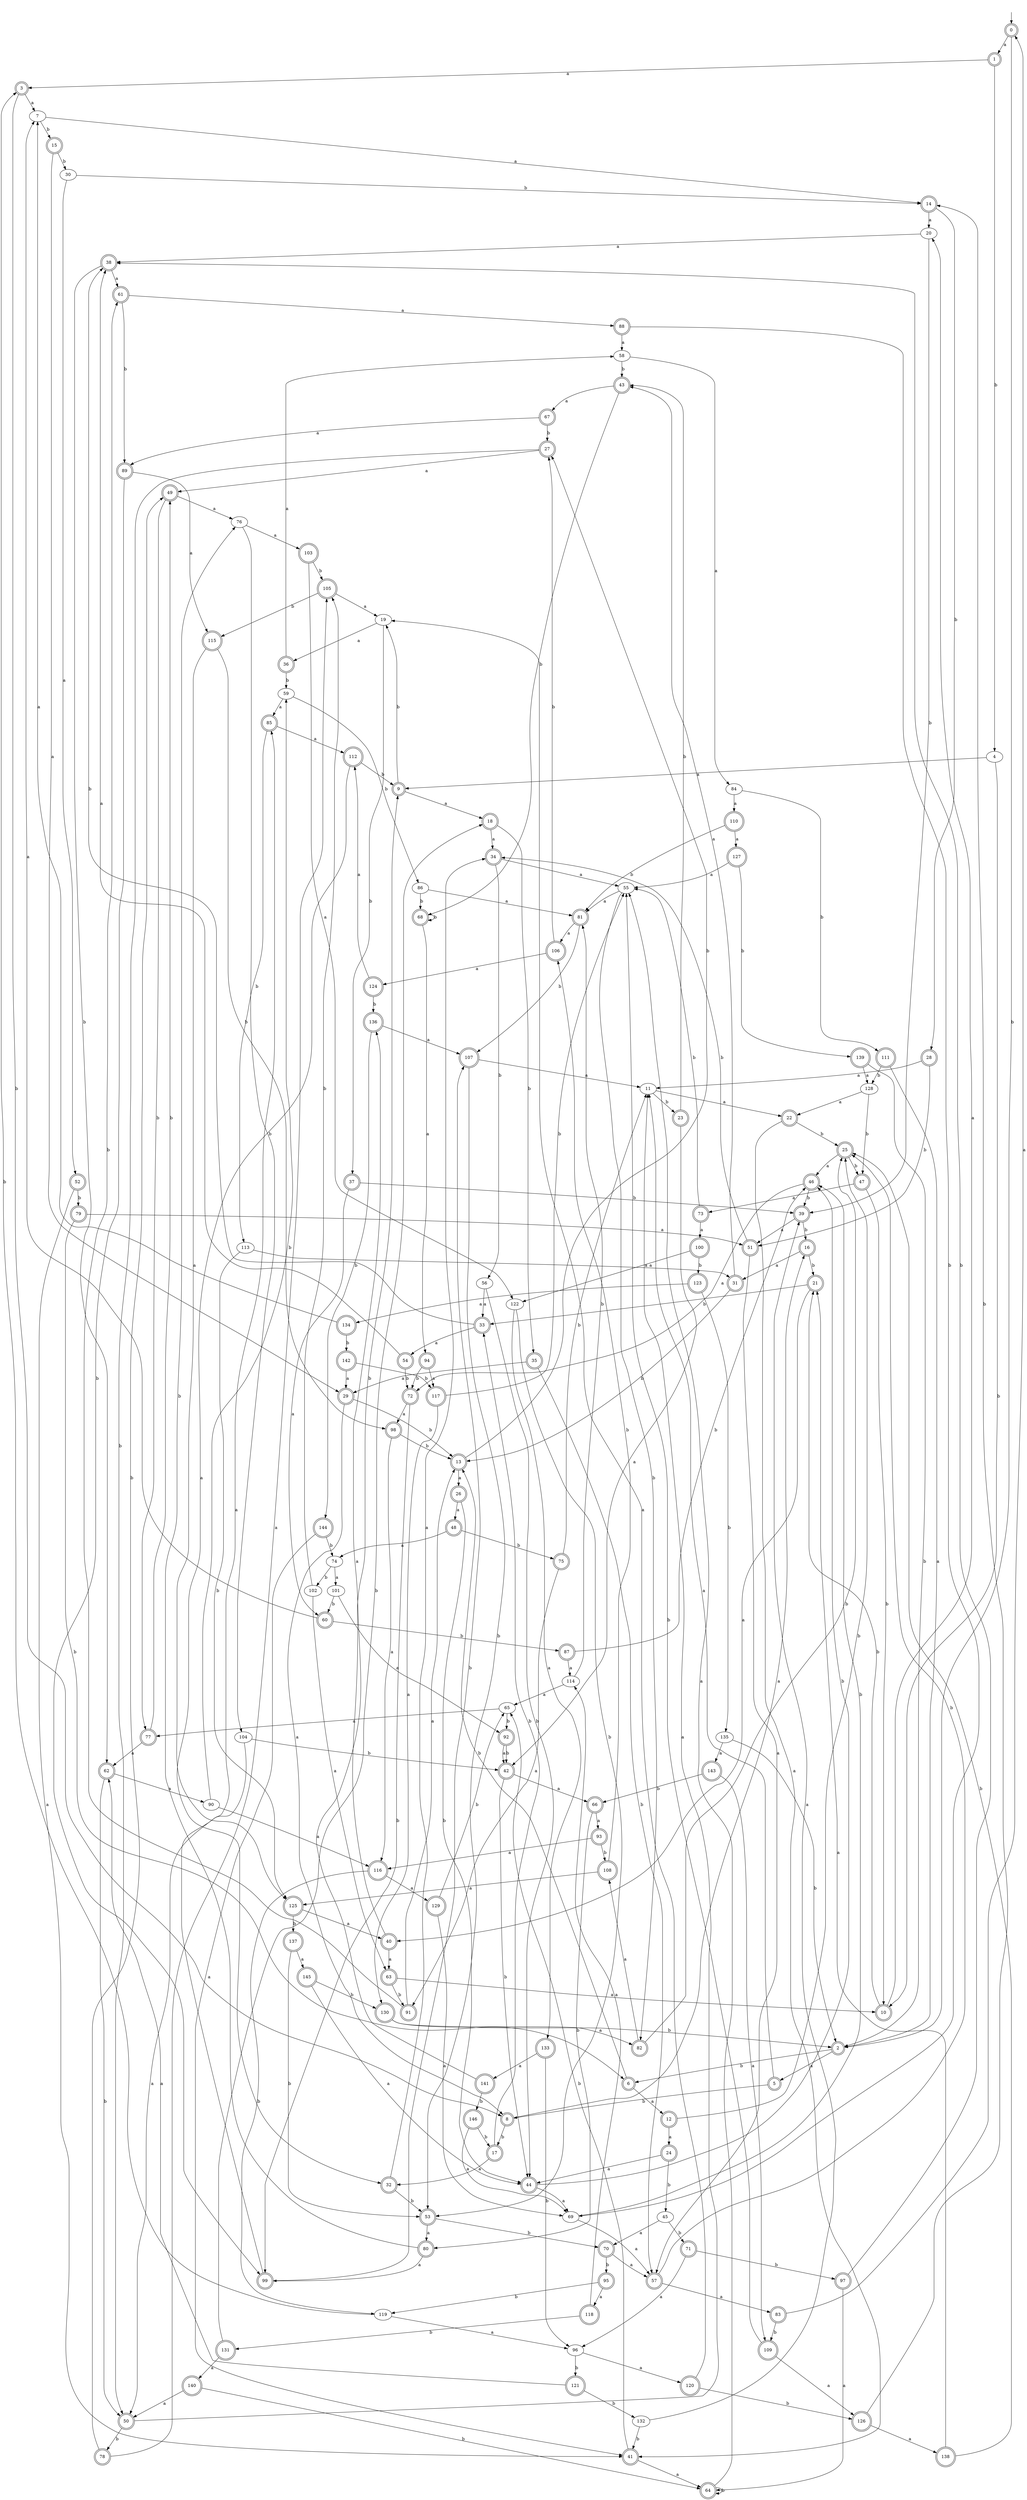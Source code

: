 digraph RandomDFA {
  __start0 [label="", shape=none];
  __start0 -> 0 [label=""];
  0 [shape=circle] [shape=doublecircle]
  0 -> 1 [label="a"]
  0 -> 2 [label="b"]
  1 [shape=doublecircle]
  1 -> 3 [label="a"]
  1 -> 4 [label="b"]
  2 [shape=doublecircle]
  2 -> 5 [label="a"]
  2 -> 6 [label="b"]
  3 [shape=doublecircle]
  3 -> 7 [label="a"]
  3 -> 8 [label="b"]
  4
  4 -> 9 [label="a"]
  4 -> 10 [label="b"]
  5 [shape=doublecircle]
  5 -> 11 [label="a"]
  5 -> 8 [label="b"]
  6 [shape=doublecircle]
  6 -> 12 [label="a"]
  6 -> 13 [label="b"]
  7
  7 -> 14 [label="a"]
  7 -> 15 [label="b"]
  8 [shape=doublecircle]
  8 -> 16 [label="a"]
  8 -> 17 [label="b"]
  9 [shape=doublecircle]
  9 -> 18 [label="a"]
  9 -> 19 [label="b"]
  10 [shape=doublecircle]
  10 -> 20 [label="a"]
  10 -> 21 [label="b"]
  11
  11 -> 22 [label="a"]
  11 -> 23 [label="b"]
  12 [shape=doublecircle]
  12 -> 24 [label="a"]
  12 -> 25 [label="b"]
  13 [shape=doublecircle]
  13 -> 26 [label="a"]
  13 -> 27 [label="b"]
  14 [shape=doublecircle]
  14 -> 20 [label="a"]
  14 -> 28 [label="b"]
  15 [shape=doublecircle]
  15 -> 29 [label="a"]
  15 -> 30 [label="b"]
  16 [shape=doublecircle]
  16 -> 31 [label="a"]
  16 -> 21 [label="b"]
  17 [shape=doublecircle]
  17 -> 32 [label="a"]
  17 -> 33 [label="b"]
  18 [shape=doublecircle]
  18 -> 34 [label="a"]
  18 -> 35 [label="b"]
  19
  19 -> 36 [label="a"]
  19 -> 37 [label="b"]
  20
  20 -> 38 [label="a"]
  20 -> 39 [label="b"]
  21 [shape=doublecircle]
  21 -> 40 [label="a"]
  21 -> 33 [label="b"]
  22 [shape=doublecircle]
  22 -> 41 [label="a"]
  22 -> 25 [label="b"]
  23 [shape=doublecircle]
  23 -> 42 [label="a"]
  23 -> 43 [label="b"]
  24 [shape=doublecircle]
  24 -> 44 [label="a"]
  24 -> 45 [label="b"]
  25 [shape=doublecircle]
  25 -> 46 [label="a"]
  25 -> 47 [label="b"]
  26 [shape=doublecircle]
  26 -> 48 [label="a"]
  26 -> 44 [label="b"]
  27 [shape=doublecircle]
  27 -> 49 [label="a"]
  27 -> 50 [label="b"]
  28 [shape=doublecircle]
  28 -> 11 [label="a"]
  28 -> 51 [label="b"]
  29 [shape=doublecircle]
  29 -> 8 [label="a"]
  29 -> 13 [label="b"]
  30
  30 -> 52 [label="a"]
  30 -> 14 [label="b"]
  31 [shape=doublecircle]
  31 -> 43 [label="a"]
  31 -> 13 [label="b"]
  32 [shape=doublecircle]
  32 -> 34 [label="a"]
  32 -> 53 [label="b"]
  33 [shape=doublecircle]
  33 -> 54 [label="a"]
  33 -> 38 [label="b"]
  34 [shape=doublecircle]
  34 -> 55 [label="a"]
  34 -> 56 [label="b"]
  35 [shape=doublecircle]
  35 -> 29 [label="a"]
  35 -> 57 [label="b"]
  36 [shape=doublecircle]
  36 -> 58 [label="a"]
  36 -> 59 [label="b"]
  37 [shape=doublecircle]
  37 -> 60 [label="a"]
  37 -> 39 [label="b"]
  38 [shape=doublecircle]
  38 -> 61 [label="a"]
  38 -> 62 [label="b"]
  39 [shape=doublecircle]
  39 -> 51 [label="a"]
  39 -> 16 [label="b"]
  40 [shape=doublecircle]
  40 -> 63 [label="a"]
  40 -> 9 [label="b"]
  41 [shape=doublecircle]
  41 -> 64 [label="a"]
  41 -> 65 [label="b"]
  42 [shape=doublecircle]
  42 -> 66 [label="a"]
  42 -> 44 [label="b"]
  43 [shape=doublecircle]
  43 -> 67 [label="a"]
  43 -> 68 [label="b"]
  44 [shape=doublecircle]
  44 -> 69 [label="a"]
  44 -> 46 [label="b"]
  45
  45 -> 70 [label="a"]
  45 -> 71 [label="b"]
  46 [shape=doublecircle]
  46 -> 72 [label="a"]
  46 -> 39 [label="b"]
  47 [shape=doublecircle]
  47 -> 73 [label="a"]
  47 -> 10 [label="b"]
  48 [shape=doublecircle]
  48 -> 74 [label="a"]
  48 -> 75 [label="b"]
  49 [shape=doublecircle]
  49 -> 76 [label="a"]
  49 -> 77 [label="b"]
  50 [shape=doublecircle]
  50 -> 11 [label="a"]
  50 -> 78 [label="b"]
  51 [shape=doublecircle]
  51 -> 57 [label="a"]
  51 -> 34 [label="b"]
  52 [shape=doublecircle]
  52 -> 41 [label="a"]
  52 -> 79 [label="b"]
  53 [shape=doublecircle]
  53 -> 80 [label="a"]
  53 -> 70 [label="b"]
  54 [shape=doublecircle]
  54 -> 38 [label="a"]
  54 -> 72 [label="b"]
  55
  55 -> 81 [label="a"]
  55 -> 82 [label="b"]
  56
  56 -> 33 [label="a"]
  56 -> 44 [label="b"]
  57 [shape=doublecircle]
  57 -> 83 [label="a"]
  57 -> 25 [label="b"]
  58
  58 -> 84 [label="a"]
  58 -> 43 [label="b"]
  59
  59 -> 85 [label="a"]
  59 -> 86 [label="b"]
  60 [shape=doublecircle]
  60 -> 7 [label="a"]
  60 -> 87 [label="b"]
  61 [shape=doublecircle]
  61 -> 88 [label="a"]
  61 -> 89 [label="b"]
  62 [shape=doublecircle]
  62 -> 90 [label="a"]
  62 -> 50 [label="b"]
  63 [shape=doublecircle]
  63 -> 10 [label="a"]
  63 -> 91 [label="b"]
  64 [shape=doublecircle]
  64 -> 55 [label="a"]
  64 -> 64 [label="b"]
  65
  65 -> 77 [label="a"]
  65 -> 92 [label="b"]
  66 [shape=doublecircle]
  66 -> 93 [label="a"]
  66 -> 80 [label="b"]
  67 [shape=doublecircle]
  67 -> 89 [label="a"]
  67 -> 27 [label="b"]
  68 [shape=doublecircle]
  68 -> 94 [label="a"]
  68 -> 68 [label="b"]
  69
  69 -> 57 [label="a"]
  69 -> 46 [label="b"]
  70 [shape=doublecircle]
  70 -> 57 [label="a"]
  70 -> 95 [label="b"]
  71 [shape=doublecircle]
  71 -> 96 [label="a"]
  71 -> 97 [label="b"]
  72 [shape=doublecircle]
  72 -> 98 [label="a"]
  72 -> 99 [label="b"]
  73 [shape=doublecircle]
  73 -> 100 [label="a"]
  73 -> 55 [label="b"]
  74
  74 -> 101 [label="a"]
  74 -> 102 [label="b"]
  75 [shape=doublecircle]
  75 -> 91 [label="a"]
  75 -> 11 [label="b"]
  76
  76 -> 103 [label="a"]
  76 -> 104 [label="b"]
  77 [shape=doublecircle]
  77 -> 62 [label="a"]
  77 -> 49 [label="b"]
  78 [shape=doublecircle]
  78 -> 105 [label="a"]
  78 -> 49 [label="b"]
  79 [shape=doublecircle]
  79 -> 51 [label="a"]
  79 -> 6 [label="b"]
  80 [shape=doublecircle]
  80 -> 99 [label="a"]
  80 -> 76 [label="b"]
  81 [shape=doublecircle]
  81 -> 106 [label="a"]
  81 -> 107 [label="b"]
  82 [shape=doublecircle]
  82 -> 108 [label="a"]
  82 -> 25 [label="b"]
  83 [shape=doublecircle]
  83 -> 0 [label="a"]
  83 -> 109 [label="b"]
  84
  84 -> 110 [label="a"]
  84 -> 111 [label="b"]
  85 [shape=doublecircle]
  85 -> 112 [label="a"]
  85 -> 113 [label="b"]
  86
  86 -> 81 [label="a"]
  86 -> 68 [label="b"]
  87 [shape=doublecircle]
  87 -> 114 [label="a"]
  87 -> 46 [label="b"]
  88 [shape=doublecircle]
  88 -> 58 [label="a"]
  88 -> 69 [label="b"]
  89 [shape=doublecircle]
  89 -> 115 [label="a"]
  89 -> 99 [label="b"]
  90
  90 -> 116 [label="a"]
  90 -> 59 [label="b"]
  91 [shape=doublecircle]
  91 -> 13 [label="a"]
  91 -> 61 [label="b"]
  92 [shape=doublecircle]
  92 -> 42 [label="a"]
  92 -> 42 [label="b"]
  93 [shape=doublecircle]
  93 -> 116 [label="a"]
  93 -> 108 [label="b"]
  94 [shape=doublecircle]
  94 -> 117 [label="a"]
  94 -> 72 [label="b"]
  95 [shape=doublecircle]
  95 -> 118 [label="a"]
  95 -> 119 [label="b"]
  96
  96 -> 120 [label="a"]
  96 -> 121 [label="b"]
  97 [shape=doublecircle]
  97 -> 64 [label="a"]
  97 -> 38 [label="b"]
  98 [shape=doublecircle]
  98 -> 116 [label="a"]
  98 -> 13 [label="b"]
  99 [shape=doublecircle]
  99 -> 85 [label="a"]
  99 -> 107 [label="b"]
  100 [shape=doublecircle]
  100 -> 122 [label="a"]
  100 -> 123 [label="b"]
  101
  101 -> 92 [label="a"]
  101 -> 60 [label="b"]
  102
  102 -> 63 [label="a"]
  102 -> 105 [label="b"]
  103 [shape=doublecircle]
  103 -> 122 [label="a"]
  103 -> 105 [label="b"]
  104
  104 -> 50 [label="a"]
  104 -> 42 [label="b"]
  105 [shape=doublecircle]
  105 -> 19 [label="a"]
  105 -> 115 [label="b"]
  106 [shape=doublecircle]
  106 -> 124 [label="a"]
  106 -> 27 [label="b"]
  107 [shape=doublecircle]
  107 -> 11 [label="a"]
  107 -> 53 [label="b"]
  108 [shape=doublecircle]
  108 -> 125 [label="a"]
  108 -> 106 [label="b"]
  109 [shape=doublecircle]
  109 -> 126 [label="a"]
  109 -> 55 [label="b"]
  110 [shape=doublecircle]
  110 -> 127 [label="a"]
  110 -> 81 [label="b"]
  111 [shape=doublecircle]
  111 -> 2 [label="a"]
  111 -> 128 [label="b"]
  112 [shape=doublecircle]
  112 -> 32 [label="a"]
  112 -> 9 [label="b"]
  113
  113 -> 31 [label="a"]
  113 -> 125 [label="b"]
  114
  114 -> 65 [label="a"]
  114 -> 81 [label="b"]
  115 [shape=doublecircle]
  115 -> 125 [label="a"]
  115 -> 98 [label="b"]
  116 [shape=doublecircle]
  116 -> 129 [label="a"]
  116 -> 119 [label="b"]
  117 [shape=doublecircle]
  117 -> 130 [label="a"]
  117 -> 55 [label="b"]
  118 [shape=doublecircle]
  118 -> 114 [label="a"]
  118 -> 131 [label="b"]
  119
  119 -> 96 [label="a"]
  119 -> 3 [label="b"]
  120 [shape=doublecircle]
  120 -> 19 [label="a"]
  120 -> 126 [label="b"]
  121 [shape=doublecircle]
  121 -> 62 [label="a"]
  121 -> 132 [label="b"]
  122
  122 -> 133 [label="a"]
  122 -> 53 [label="b"]
  123 [shape=doublecircle]
  123 -> 134 [label="a"]
  123 -> 135 [label="b"]
  124 [shape=doublecircle]
  124 -> 112 [label="a"]
  124 -> 136 [label="b"]
  125 [shape=doublecircle]
  125 -> 40 [label="a"]
  125 -> 137 [label="b"]
  126 [shape=doublecircle]
  126 -> 138 [label="a"]
  126 -> 14 [label="b"]
  127 [shape=doublecircle]
  127 -> 55 [label="a"]
  127 -> 139 [label="b"]
  128
  128 -> 22 [label="a"]
  128 -> 47 [label="b"]
  129 [shape=doublecircle]
  129 -> 69 [label="a"]
  129 -> 65 [label="b"]
  130 [shape=doublecircle]
  130 -> 82 [label="a"]
  130 -> 2 [label="b"]
  131 [shape=doublecircle]
  131 -> 140 [label="a"]
  131 -> 18 [label="b"]
  132
  132 -> 39 [label="a"]
  132 -> 41 [label="b"]
  133 [shape=doublecircle]
  133 -> 141 [label="a"]
  133 -> 96 [label="b"]
  134 [shape=doublecircle]
  134 -> 7 [label="a"]
  134 -> 142 [label="b"]
  135
  135 -> 143 [label="a"]
  135 -> 2 [label="b"]
  136 [shape=doublecircle]
  136 -> 107 [label="a"]
  136 -> 144 [label="b"]
  137 [shape=doublecircle]
  137 -> 145 [label="a"]
  137 -> 53 [label="b"]
  138 [shape=doublecircle]
  138 -> 21 [label="a"]
  138 -> 25 [label="b"]
  139 [shape=doublecircle]
  139 -> 128 [label="a"]
  139 -> 2 [label="b"]
  140 [shape=doublecircle]
  140 -> 50 [label="a"]
  140 -> 64 [label="b"]
  141 [shape=doublecircle]
  141 -> 136 [label="a"]
  141 -> 146 [label="b"]
  142 [shape=doublecircle]
  142 -> 29 [label="a"]
  142 -> 117 [label="b"]
  143 [shape=doublecircle]
  143 -> 109 [label="a"]
  143 -> 66 [label="b"]
  144 [shape=doublecircle]
  144 -> 41 [label="a"]
  144 -> 74 [label="b"]
  145 [shape=doublecircle]
  145 -> 44 [label="a"]
  145 -> 130 [label="b"]
  146 [shape=doublecircle]
  146 -> 69 [label="a"]
  146 -> 17 [label="b"]
}
